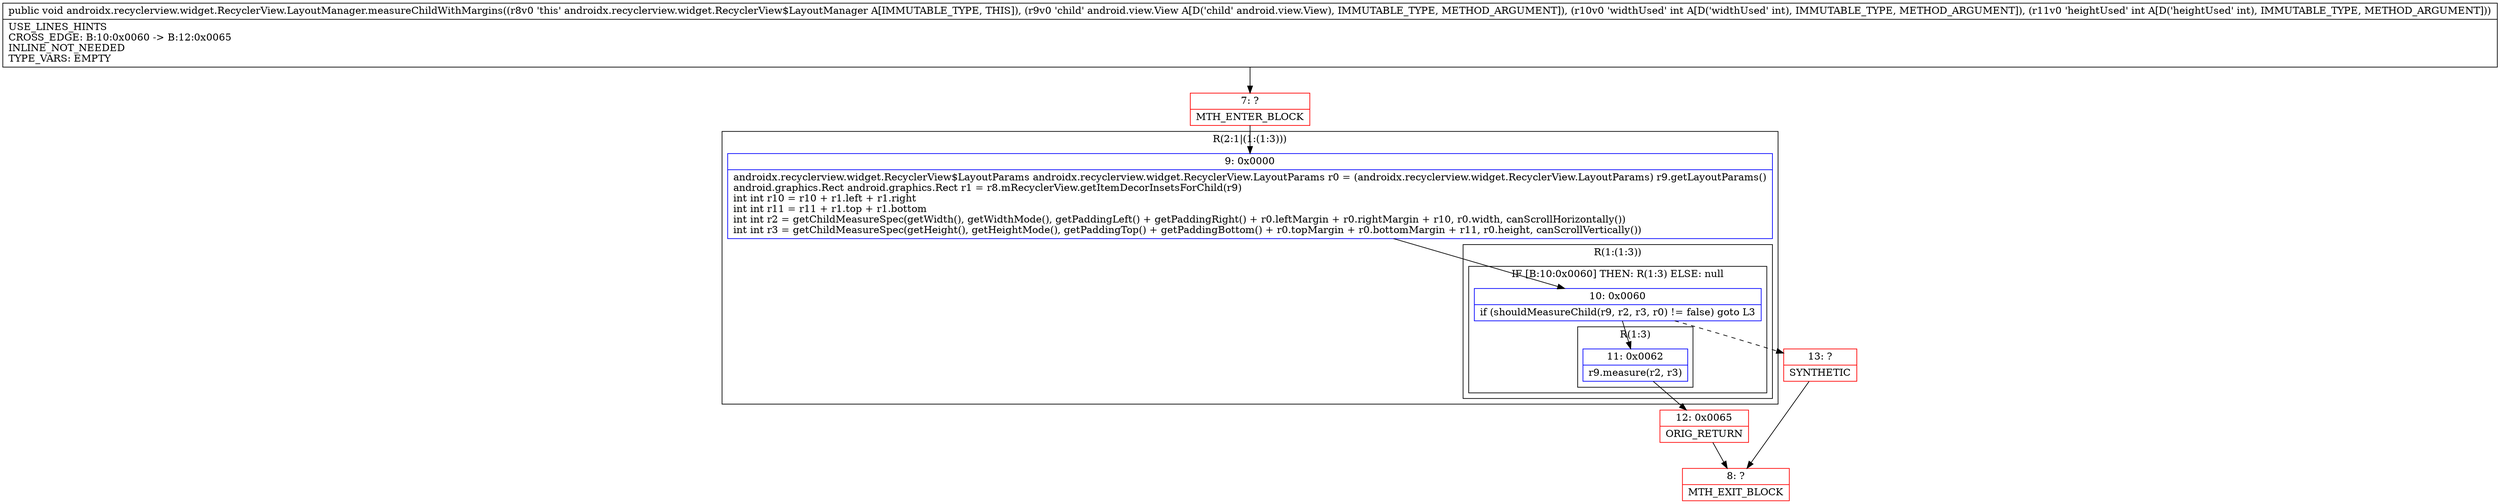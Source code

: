 digraph "CFG forandroidx.recyclerview.widget.RecyclerView.LayoutManager.measureChildWithMargins(Landroid\/view\/View;II)V" {
subgraph cluster_Region_878833495 {
label = "R(2:1|(1:(1:3)))";
node [shape=record,color=blue];
Node_9 [shape=record,label="{9\:\ 0x0000|androidx.recyclerview.widget.RecyclerView$LayoutParams androidx.recyclerview.widget.RecyclerView.LayoutParams r0 = (androidx.recyclerview.widget.RecyclerView.LayoutParams) r9.getLayoutParams()\landroid.graphics.Rect android.graphics.Rect r1 = r8.mRecyclerView.getItemDecorInsetsForChild(r9)\lint int r10 = r10 + r1.left + r1.right\lint int r11 = r11 + r1.top + r1.bottom\lint int r2 = getChildMeasureSpec(getWidth(), getWidthMode(), getPaddingLeft() + getPaddingRight() + r0.leftMargin + r0.rightMargin + r10, r0.width, canScrollHorizontally())\lint int r3 = getChildMeasureSpec(getHeight(), getHeightMode(), getPaddingTop() + getPaddingBottom() + r0.topMargin + r0.bottomMargin + r11, r0.height, canScrollVertically())\l}"];
subgraph cluster_Region_245126093 {
label = "R(1:(1:3))";
node [shape=record,color=blue];
subgraph cluster_IfRegion_290439365 {
label = "IF [B:10:0x0060] THEN: R(1:3) ELSE: null";
node [shape=record,color=blue];
Node_10 [shape=record,label="{10\:\ 0x0060|if (shouldMeasureChild(r9, r2, r3, r0) != false) goto L3\l}"];
subgraph cluster_Region_1456700717 {
label = "R(1:3)";
node [shape=record,color=blue];
Node_11 [shape=record,label="{11\:\ 0x0062|r9.measure(r2, r3)\l}"];
}
}
}
}
Node_7 [shape=record,color=red,label="{7\:\ ?|MTH_ENTER_BLOCK\l}"];
Node_12 [shape=record,color=red,label="{12\:\ 0x0065|ORIG_RETURN\l}"];
Node_8 [shape=record,color=red,label="{8\:\ ?|MTH_EXIT_BLOCK\l}"];
Node_13 [shape=record,color=red,label="{13\:\ ?|SYNTHETIC\l}"];
MethodNode[shape=record,label="{public void androidx.recyclerview.widget.RecyclerView.LayoutManager.measureChildWithMargins((r8v0 'this' androidx.recyclerview.widget.RecyclerView$LayoutManager A[IMMUTABLE_TYPE, THIS]), (r9v0 'child' android.view.View A[D('child' android.view.View), IMMUTABLE_TYPE, METHOD_ARGUMENT]), (r10v0 'widthUsed' int A[D('widthUsed' int), IMMUTABLE_TYPE, METHOD_ARGUMENT]), (r11v0 'heightUsed' int A[D('heightUsed' int), IMMUTABLE_TYPE, METHOD_ARGUMENT]))  | USE_LINES_HINTS\lCROSS_EDGE: B:10:0x0060 \-\> B:12:0x0065\lINLINE_NOT_NEEDED\lTYPE_VARS: EMPTY\l}"];
MethodNode -> Node_7;Node_9 -> Node_10;
Node_10 -> Node_11;
Node_10 -> Node_13[style=dashed];
Node_11 -> Node_12;
Node_7 -> Node_9;
Node_12 -> Node_8;
Node_13 -> Node_8;
}

